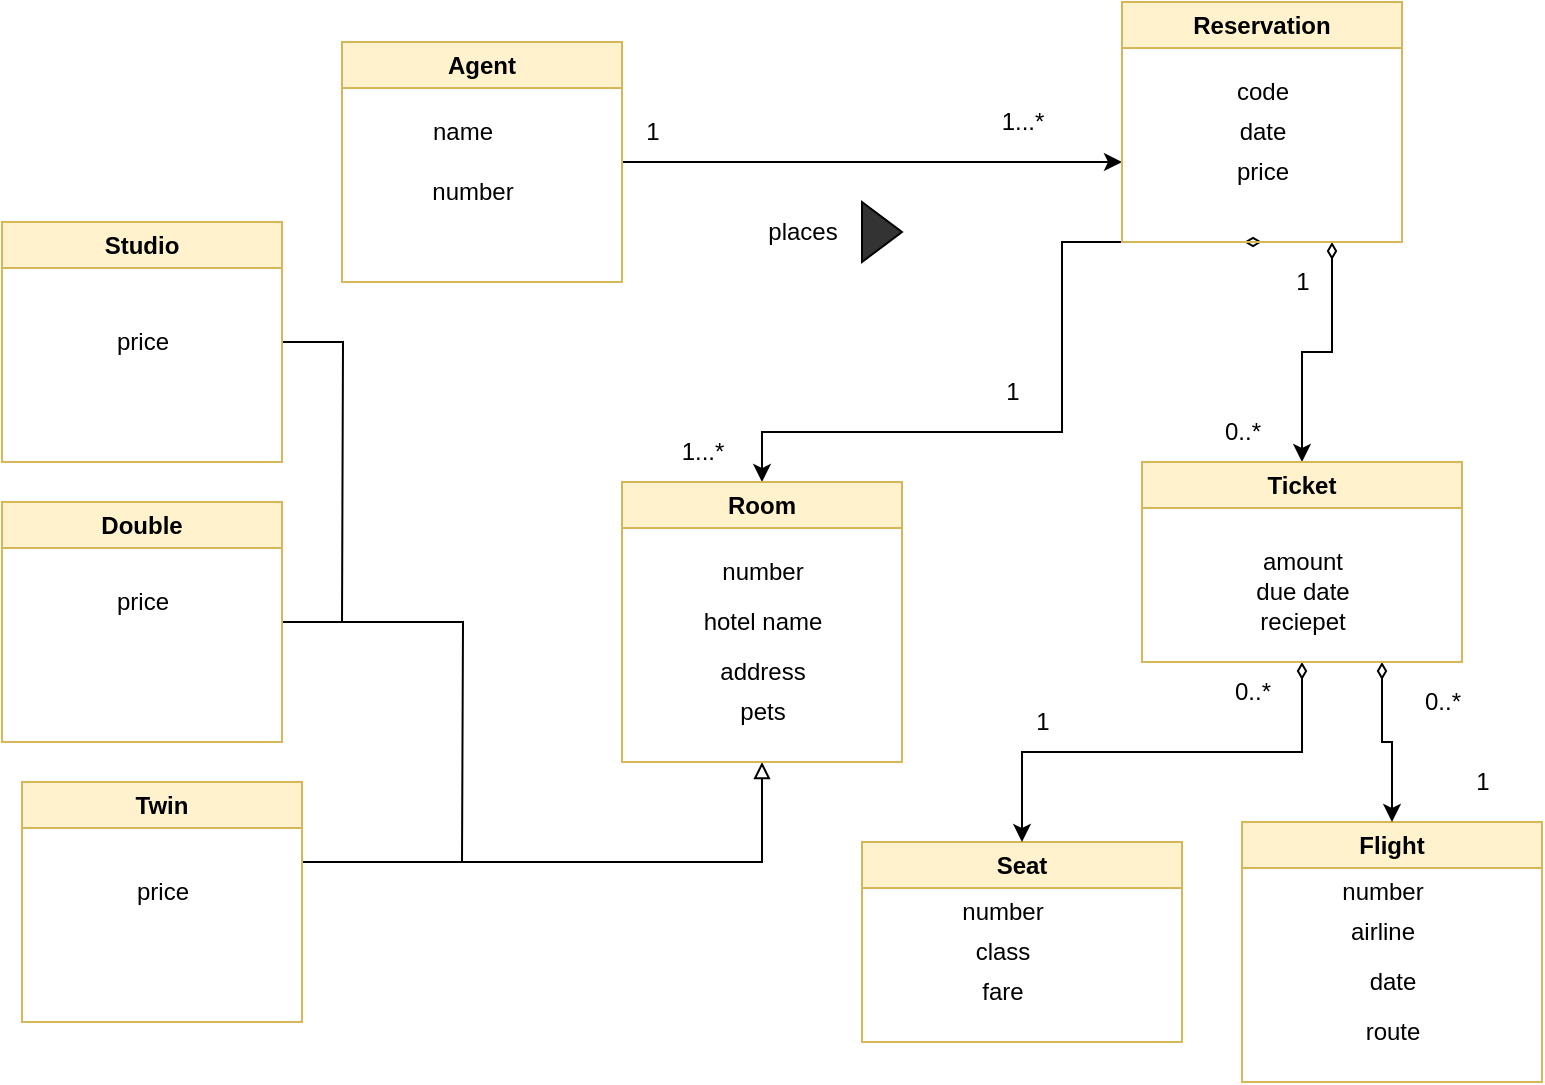 <mxfile version="21.1.7" type="github">
  <diagram id="C5RBs43oDa-KdzZeNtuy" name="Page-1">
    <mxGraphModel dx="838" dy="597" grid="1" gridSize="10" guides="1" tooltips="1" connect="1" arrows="1" fold="1" page="1" pageScale="1" pageWidth="827" pageHeight="1169" math="0" shadow="0">
      <root>
        <mxCell id="WIyWlLk6GJQsqaUBKTNV-0" />
        <mxCell id="WIyWlLk6GJQsqaUBKTNV-1" parent="WIyWlLk6GJQsqaUBKTNV-0" />
        <mxCell id="3mv8zWbGxLvad9xvJV-8-19" style="edgeStyle=orthogonalEdgeStyle;rounded=0;orthogonalLoop=1;jettySize=auto;html=1;exitX=1;exitY=0.5;exitDx=0;exitDy=0;" parent="WIyWlLk6GJQsqaUBKTNV-1" source="3mv8zWbGxLvad9xvJV-8-0" edge="1">
          <mxGeometry relative="1" as="geometry">
            <mxPoint x="580" y="130" as="targetPoint" />
          </mxGeometry>
        </mxCell>
        <mxCell id="3mv8zWbGxLvad9xvJV-8-0" value="Agent" style="swimlane;whiteSpace=wrap;html=1;startSize=23;fillColor=#fff2cc;strokeColor=#d6b656;" parent="WIyWlLk6GJQsqaUBKTNV-1" vertex="1">
          <mxGeometry x="190" y="70" width="140" height="120" as="geometry">
            <mxRectangle x="310" y="210" width="100" height="30" as="alternateBounds" />
          </mxGeometry>
        </mxCell>
        <mxCell id="3mv8zWbGxLvad9xvJV-8-4" value="number" style="text;html=1;align=center;verticalAlign=middle;resizable=0;points=[];autosize=1;strokeColor=none;fillColor=none;" parent="3mv8zWbGxLvad9xvJV-8-0" vertex="1">
          <mxGeometry x="35" y="60" width="60" height="30" as="geometry" />
        </mxCell>
        <mxCell id="3mv8zWbGxLvad9xvJV-8-5" value="name" style="text;html=1;align=center;verticalAlign=middle;resizable=0;points=[];autosize=1;strokeColor=none;fillColor=none;" parent="3mv8zWbGxLvad9xvJV-8-0" vertex="1">
          <mxGeometry x="35" y="30" width="50" height="30" as="geometry" />
        </mxCell>
        <mxCell id="3mv8zWbGxLvad9xvJV-8-27" style="edgeStyle=orthogonalEdgeStyle;rounded=0;orthogonalLoop=1;jettySize=auto;html=1;exitX=0.5;exitY=1;exitDx=0;exitDy=0;entryX=0.5;entryY=0;entryDx=0;entryDy=0;startArrow=diamondThin;startFill=0;sourcePerimeterSpacing=7;" parent="WIyWlLk6GJQsqaUBKTNV-1" source="3mv8zWbGxLvad9xvJV-8-1" target="3mv8zWbGxLvad9xvJV-8-11" edge="1">
          <mxGeometry relative="1" as="geometry">
            <Array as="points">
              <mxPoint x="550" y="265" />
              <mxPoint x="400" y="265" />
            </Array>
          </mxGeometry>
        </mxCell>
        <mxCell id="ulyiKbnsruMiGm_8XCif-10" style="edgeStyle=orthogonalEdgeStyle;rounded=0;orthogonalLoop=1;jettySize=auto;html=1;exitX=0.75;exitY=1;exitDx=0;exitDy=0;endArrow=classic;endFill=1;startArrow=diamondThin;startFill=0;entryX=0.5;entryY=0;entryDx=0;entryDy=0;" parent="WIyWlLk6GJQsqaUBKTNV-1" source="3mv8zWbGxLvad9xvJV-8-1" target="ulyiKbnsruMiGm_8XCif-12" edge="1">
          <mxGeometry relative="1" as="geometry">
            <mxPoint x="715" y="240" as="targetPoint" />
          </mxGeometry>
        </mxCell>
        <mxCell id="3mv8zWbGxLvad9xvJV-8-1" value="Reservation" style="swimlane;whiteSpace=wrap;html=1;fillColor=#fff2cc;strokeColor=#d6b656;" parent="WIyWlLk6GJQsqaUBKTNV-1" vertex="1">
          <mxGeometry x="580" y="50" width="140" height="120" as="geometry">
            <mxRectangle x="480" y="120" width="70" height="30" as="alternateBounds" />
          </mxGeometry>
        </mxCell>
        <mxCell id="3mv8zWbGxLvad9xvJV-8-6" value="code" style="text;html=1;align=center;verticalAlign=middle;resizable=0;points=[];autosize=1;strokeColor=none;fillColor=none;" parent="3mv8zWbGxLvad9xvJV-8-1" vertex="1">
          <mxGeometry x="45" y="30" width="50" height="30" as="geometry" />
        </mxCell>
        <mxCell id="3mv8zWbGxLvad9xvJV-8-9" value="date" style="text;html=1;align=center;verticalAlign=middle;resizable=0;points=[];autosize=1;strokeColor=none;fillColor=none;" parent="3mv8zWbGxLvad9xvJV-8-1" vertex="1">
          <mxGeometry x="45" y="50" width="50" height="30" as="geometry" />
        </mxCell>
        <mxCell id="3mv8zWbGxLvad9xvJV-8-13" value="price" style="text;html=1;align=center;verticalAlign=middle;resizable=0;points=[];autosize=1;strokeColor=none;fillColor=none;" parent="3mv8zWbGxLvad9xvJV-8-1" vertex="1">
          <mxGeometry x="45" y="70" width="50" height="30" as="geometry" />
        </mxCell>
        <mxCell id="3mv8zWbGxLvad9xvJV-8-25" style="edgeStyle=orthogonalEdgeStyle;rounded=0;orthogonalLoop=1;jettySize=auto;html=1;exitX=1;exitY=0.5;exitDx=0;exitDy=0;entryX=0.5;entryY=1;entryDx=0;entryDy=0;endArrow=block;endFill=0;" parent="WIyWlLk6GJQsqaUBKTNV-1" source="3mv8zWbGxLvad9xvJV-8-2" target="3mv8zWbGxLvad9xvJV-8-11" edge="1">
          <mxGeometry relative="1" as="geometry">
            <Array as="points">
              <mxPoint x="170" y="480" />
              <mxPoint x="400" y="480" />
            </Array>
          </mxGeometry>
        </mxCell>
        <mxCell id="3mv8zWbGxLvad9xvJV-8-2" value="Twin" style="swimlane;whiteSpace=wrap;html=1;fillColor=#fff2cc;strokeColor=#d6b656;" parent="WIyWlLk6GJQsqaUBKTNV-1" vertex="1">
          <mxGeometry x="30" y="440" width="140" height="120" as="geometry">
            <mxRectangle x="310" y="370" width="70" height="30" as="alternateBounds" />
          </mxGeometry>
        </mxCell>
        <mxCell id="3mv8zWbGxLvad9xvJV-8-17" value="price" style="text;html=1;align=center;verticalAlign=middle;resizable=0;points=[];autosize=1;strokeColor=none;fillColor=none;" parent="3mv8zWbGxLvad9xvJV-8-2" vertex="1">
          <mxGeometry x="45" y="40" width="50" height="30" as="geometry" />
        </mxCell>
        <mxCell id="2R_oaOz17dlDIktkUFPh-0" style="edgeStyle=orthogonalEdgeStyle;rounded=0;orthogonalLoop=1;jettySize=auto;html=1;exitX=1;exitY=0.5;exitDx=0;exitDy=0;endArrow=none;endFill=0;" parent="WIyWlLk6GJQsqaUBKTNV-1" source="3mv8zWbGxLvad9xvJV-8-3" edge="1">
          <mxGeometry relative="1" as="geometry">
            <mxPoint x="250" y="480" as="targetPoint" />
          </mxGeometry>
        </mxCell>
        <mxCell id="3mv8zWbGxLvad9xvJV-8-3" value="Double" style="swimlane;whiteSpace=wrap;html=1;fillColor=#fff2cc;strokeColor=#d6b656;" parent="WIyWlLk6GJQsqaUBKTNV-1" vertex="1">
          <mxGeometry x="20" y="300" width="140" height="120" as="geometry" />
        </mxCell>
        <mxCell id="3mv8zWbGxLvad9xvJV-8-11" value="Room" style="swimlane;whiteSpace=wrap;html=1;fillColor=#fff2cc;strokeColor=#d6b656;" parent="WIyWlLk6GJQsqaUBKTNV-1" vertex="1">
          <mxGeometry x="330" y="290" width="140" height="140" as="geometry" />
        </mxCell>
        <mxCell id="3mv8zWbGxLvad9xvJV-8-14" value="number" style="text;html=1;align=center;verticalAlign=middle;resizable=0;points=[];autosize=1;strokeColor=none;fillColor=none;" parent="3mv8zWbGxLvad9xvJV-8-11" vertex="1">
          <mxGeometry x="40" y="30" width="60" height="30" as="geometry" />
        </mxCell>
        <mxCell id="2R_oaOz17dlDIktkUFPh-10" value="hotel name&lt;br&gt;" style="text;html=1;align=center;verticalAlign=middle;resizable=0;points=[];autosize=1;strokeColor=none;fillColor=none;" parent="3mv8zWbGxLvad9xvJV-8-11" vertex="1">
          <mxGeometry x="30" y="55" width="80" height="30" as="geometry" />
        </mxCell>
        <mxCell id="ulyiKbnsruMiGm_8XCif-20" value="address" style="text;html=1;align=center;verticalAlign=middle;resizable=0;points=[];autosize=1;strokeColor=none;fillColor=none;" parent="3mv8zWbGxLvad9xvJV-8-11" vertex="1">
          <mxGeometry x="35" y="80" width="70" height="30" as="geometry" />
        </mxCell>
        <mxCell id="ulyiKbnsruMiGm_8XCif-21" value="pets" style="text;html=1;align=center;verticalAlign=middle;resizable=0;points=[];autosize=1;strokeColor=none;fillColor=none;" parent="3mv8zWbGxLvad9xvJV-8-11" vertex="1">
          <mxGeometry x="45" y="100" width="50" height="30" as="geometry" />
        </mxCell>
        <mxCell id="3mv8zWbGxLvad9xvJV-8-20" value="1" style="text;html=1;align=center;verticalAlign=middle;resizable=0;points=[];autosize=1;strokeColor=none;fillColor=none;" parent="WIyWlLk6GJQsqaUBKTNV-1" vertex="1">
          <mxGeometry x="330" y="100" width="30" height="30" as="geometry" />
        </mxCell>
        <mxCell id="3mv8zWbGxLvad9xvJV-8-21" value="1...*" style="text;html=1;align=center;verticalAlign=middle;resizable=0;points=[];autosize=1;strokeColor=none;fillColor=none;" parent="WIyWlLk6GJQsqaUBKTNV-1" vertex="1">
          <mxGeometry x="510" y="95" width="40" height="30" as="geometry" />
        </mxCell>
        <mxCell id="3mv8zWbGxLvad9xvJV-8-22" value="" style="triangle;whiteSpace=wrap;html=1;fillColor=#333333;" parent="WIyWlLk6GJQsqaUBKTNV-1" vertex="1">
          <mxGeometry x="450" y="150" width="20" height="30" as="geometry" />
        </mxCell>
        <mxCell id="3mv8zWbGxLvad9xvJV-8-23" value="places" style="text;html=1;align=center;verticalAlign=middle;resizable=0;points=[];autosize=1;strokeColor=none;fillColor=none;" parent="WIyWlLk6GJQsqaUBKTNV-1" vertex="1">
          <mxGeometry x="390" y="150" width="60" height="30" as="geometry" />
        </mxCell>
        <mxCell id="3mv8zWbGxLvad9xvJV-8-29" value="price" style="text;html=1;align=center;verticalAlign=middle;resizable=0;points=[];autosize=1;strokeColor=none;fillColor=none;" parent="WIyWlLk6GJQsqaUBKTNV-1" vertex="1">
          <mxGeometry x="65" y="335" width="50" height="30" as="geometry" />
        </mxCell>
        <mxCell id="3mv8zWbGxLvad9xvJV-8-30" value="1" style="text;html=1;align=center;verticalAlign=middle;resizable=0;points=[];autosize=1;strokeColor=none;fillColor=none;" parent="WIyWlLk6GJQsqaUBKTNV-1" vertex="1">
          <mxGeometry x="510" y="230" width="30" height="30" as="geometry" />
        </mxCell>
        <mxCell id="3mv8zWbGxLvad9xvJV-8-31" value="1...*" style="text;html=1;align=center;verticalAlign=middle;resizable=0;points=[];autosize=1;strokeColor=none;fillColor=none;" parent="WIyWlLk6GJQsqaUBKTNV-1" vertex="1">
          <mxGeometry x="350" y="260" width="40" height="30" as="geometry" />
        </mxCell>
        <mxCell id="2R_oaOz17dlDIktkUFPh-3" style="edgeStyle=orthogonalEdgeStyle;rounded=0;orthogonalLoop=1;jettySize=auto;html=1;exitX=1;exitY=0.5;exitDx=0;exitDy=0;endArrow=none;endFill=0;" parent="WIyWlLk6GJQsqaUBKTNV-1" source="2R_oaOz17dlDIktkUFPh-1" edge="1">
          <mxGeometry relative="1" as="geometry">
            <mxPoint x="190" y="360" as="targetPoint" />
          </mxGeometry>
        </mxCell>
        <mxCell id="2R_oaOz17dlDIktkUFPh-1" value="Studio" style="swimlane;whiteSpace=wrap;html=1;fillColor=#fff2cc;strokeColor=#d6b656;" parent="WIyWlLk6GJQsqaUBKTNV-1" vertex="1">
          <mxGeometry x="20" y="160" width="140" height="120" as="geometry" />
        </mxCell>
        <mxCell id="2R_oaOz17dlDIktkUFPh-2" value="price" style="text;html=1;align=center;verticalAlign=middle;resizable=0;points=[];autosize=1;strokeColor=none;fillColor=none;" parent="2R_oaOz17dlDIktkUFPh-1" vertex="1">
          <mxGeometry x="45" y="45" width="50" height="30" as="geometry" />
        </mxCell>
        <mxCell id="2R_oaOz17dlDIktkUFPh-4" value="Flight" style="swimlane;whiteSpace=wrap;html=1;fillColor=#fff2cc;strokeColor=#d6b656;" parent="WIyWlLk6GJQsqaUBKTNV-1" vertex="1">
          <mxGeometry x="640" y="460" width="150" height="130" as="geometry">
            <mxRectangle x="480" y="120" width="70" height="30" as="alternateBounds" />
          </mxGeometry>
        </mxCell>
        <mxCell id="2R_oaOz17dlDIktkUFPh-5" value="number" style="text;html=1;align=center;verticalAlign=middle;resizable=0;points=[];autosize=1;strokeColor=none;fillColor=none;" parent="2R_oaOz17dlDIktkUFPh-4" vertex="1">
          <mxGeometry x="40" y="20" width="60" height="30" as="geometry" />
        </mxCell>
        <mxCell id="2R_oaOz17dlDIktkUFPh-6" value="airline" style="text;html=1;align=center;verticalAlign=middle;resizable=0;points=[];autosize=1;strokeColor=none;fillColor=none;" parent="2R_oaOz17dlDIktkUFPh-4" vertex="1">
          <mxGeometry x="40" y="40" width="60" height="30" as="geometry" />
        </mxCell>
        <mxCell id="ulyiKbnsruMiGm_8XCif-4" value="date" style="text;html=1;align=center;verticalAlign=middle;resizable=0;points=[];autosize=1;strokeColor=none;fillColor=none;" parent="2R_oaOz17dlDIktkUFPh-4" vertex="1">
          <mxGeometry x="50" y="65" width="50" height="30" as="geometry" />
        </mxCell>
        <mxCell id="ulyiKbnsruMiGm_8XCif-8" value="route" style="text;html=1;align=center;verticalAlign=middle;resizable=0;points=[];autosize=1;strokeColor=none;fillColor=none;" parent="2R_oaOz17dlDIktkUFPh-4" vertex="1">
          <mxGeometry x="50" y="90" width="50" height="30" as="geometry" />
        </mxCell>
        <mxCell id="ulyiKbnsruMiGm_8XCif-0" value="Seat" style="swimlane;whiteSpace=wrap;html=1;fillColor=#fff2cc;strokeColor=#d6b656;" parent="WIyWlLk6GJQsqaUBKTNV-1" vertex="1">
          <mxGeometry x="450" y="470" width="160" height="100" as="geometry">
            <mxRectangle x="480" y="120" width="70" height="30" as="alternateBounds" />
          </mxGeometry>
        </mxCell>
        <mxCell id="ulyiKbnsruMiGm_8XCif-1" value="number" style="text;html=1;align=center;verticalAlign=middle;resizable=0;points=[];autosize=1;strokeColor=none;fillColor=none;" parent="ulyiKbnsruMiGm_8XCif-0" vertex="1">
          <mxGeometry x="40" y="20" width="60" height="30" as="geometry" />
        </mxCell>
        <mxCell id="ulyiKbnsruMiGm_8XCif-2" value="class" style="text;html=1;align=center;verticalAlign=middle;resizable=0;points=[];autosize=1;strokeColor=none;fillColor=none;" parent="ulyiKbnsruMiGm_8XCif-0" vertex="1">
          <mxGeometry x="45" y="40" width="50" height="30" as="geometry" />
        </mxCell>
        <mxCell id="ulyiKbnsruMiGm_8XCif-3" value="fare" style="text;html=1;align=center;verticalAlign=middle;resizable=0;points=[];autosize=1;strokeColor=none;fillColor=none;" parent="ulyiKbnsruMiGm_8XCif-0" vertex="1">
          <mxGeometry x="50" y="60" width="40" height="30" as="geometry" />
        </mxCell>
        <mxCell id="ulyiKbnsruMiGm_8XCif-18" style="edgeStyle=orthogonalEdgeStyle;rounded=0;orthogonalLoop=1;jettySize=auto;html=1;exitX=0.5;exitY=1;exitDx=0;exitDy=0;entryX=0.5;entryY=0;entryDx=0;entryDy=0;startArrow=diamondThin;startFill=0;" parent="WIyWlLk6GJQsqaUBKTNV-1" source="ulyiKbnsruMiGm_8XCif-12" target="ulyiKbnsruMiGm_8XCif-0" edge="1">
          <mxGeometry relative="1" as="geometry" />
        </mxCell>
        <mxCell id="ulyiKbnsruMiGm_8XCif-19" style="edgeStyle=orthogonalEdgeStyle;rounded=0;orthogonalLoop=1;jettySize=auto;html=1;exitX=0.75;exitY=1;exitDx=0;exitDy=0;entryX=0.5;entryY=0;entryDx=0;entryDy=0;startArrow=diamondThin;startFill=0;" parent="WIyWlLk6GJQsqaUBKTNV-1" source="ulyiKbnsruMiGm_8XCif-12" target="2R_oaOz17dlDIktkUFPh-4" edge="1">
          <mxGeometry relative="1" as="geometry" />
        </mxCell>
        <mxCell id="ulyiKbnsruMiGm_8XCif-12" value="Ticket" style="swimlane;whiteSpace=wrap;html=1;fillColor=#fff2cc;strokeColor=#d6b656;" parent="WIyWlLk6GJQsqaUBKTNV-1" vertex="1">
          <mxGeometry x="590" y="280" width="160" height="100" as="geometry">
            <mxRectangle x="480" y="120" width="70" height="30" as="alternateBounds" />
          </mxGeometry>
        </mxCell>
        <mxCell id="ulyiKbnsruMiGm_8XCif-16" value="due date" style="text;html=1;align=center;verticalAlign=middle;resizable=0;points=[];autosize=1;strokeColor=none;fillColor=none;" parent="ulyiKbnsruMiGm_8XCif-12" vertex="1">
          <mxGeometry x="45" y="50" width="70" height="30" as="geometry" />
        </mxCell>
        <mxCell id="ulyiKbnsruMiGm_8XCif-17" value="reciepet" style="text;html=1;align=center;verticalAlign=middle;resizable=0;points=[];autosize=1;strokeColor=none;fillColor=none;" parent="ulyiKbnsruMiGm_8XCif-12" vertex="1">
          <mxGeometry x="45" y="65" width="70" height="30" as="geometry" />
        </mxCell>
        <mxCell id="j4_tvX3b8C9boMERAiCX-1" value="amount" style="text;html=1;align=center;verticalAlign=middle;resizable=0;points=[];autosize=1;strokeColor=none;fillColor=none;" vertex="1" parent="ulyiKbnsruMiGm_8XCif-12">
          <mxGeometry x="50" y="35" width="60" height="30" as="geometry" />
        </mxCell>
        <mxCell id="j4_tvX3b8C9boMERAiCX-5" value="1" style="text;html=1;align=center;verticalAlign=middle;resizable=0;points=[];autosize=1;strokeColor=none;fillColor=none;" vertex="1" parent="WIyWlLk6GJQsqaUBKTNV-1">
          <mxGeometry x="655" y="175" width="30" height="30" as="geometry" />
        </mxCell>
        <mxCell id="j4_tvX3b8C9boMERAiCX-6" value="0..*" style="text;html=1;align=center;verticalAlign=middle;resizable=0;points=[];autosize=1;strokeColor=none;fillColor=none;" vertex="1" parent="WIyWlLk6GJQsqaUBKTNV-1">
          <mxGeometry x="620" y="250" width="40" height="30" as="geometry" />
        </mxCell>
        <mxCell id="j4_tvX3b8C9boMERAiCX-7" value="0..*" style="text;html=1;align=center;verticalAlign=middle;resizable=0;points=[];autosize=1;strokeColor=none;fillColor=none;" vertex="1" parent="WIyWlLk6GJQsqaUBKTNV-1">
          <mxGeometry x="625" y="380" width="40" height="30" as="geometry" />
        </mxCell>
        <mxCell id="j4_tvX3b8C9boMERAiCX-8" value="1" style="text;html=1;align=center;verticalAlign=middle;resizable=0;points=[];autosize=1;strokeColor=none;fillColor=none;" vertex="1" parent="WIyWlLk6GJQsqaUBKTNV-1">
          <mxGeometry x="525" y="395" width="30" height="30" as="geometry" />
        </mxCell>
        <mxCell id="j4_tvX3b8C9boMERAiCX-9" value="0..*" style="text;html=1;align=center;verticalAlign=middle;resizable=0;points=[];autosize=1;strokeColor=none;fillColor=none;" vertex="1" parent="WIyWlLk6GJQsqaUBKTNV-1">
          <mxGeometry x="720" y="385" width="40" height="30" as="geometry" />
        </mxCell>
        <mxCell id="j4_tvX3b8C9boMERAiCX-10" value="1" style="text;html=1;align=center;verticalAlign=middle;resizable=0;points=[];autosize=1;strokeColor=none;fillColor=none;" vertex="1" parent="WIyWlLk6GJQsqaUBKTNV-1">
          <mxGeometry x="745" y="425" width="30" height="30" as="geometry" />
        </mxCell>
      </root>
    </mxGraphModel>
  </diagram>
</mxfile>
